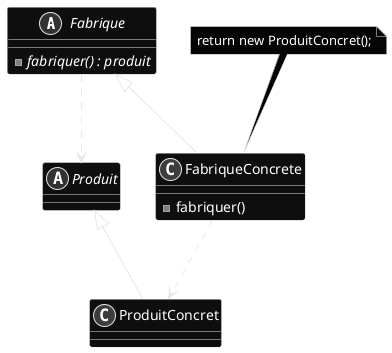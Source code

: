 @startuml Patron_Fabrique
skinparam backgroundcolor transparent
skinparam Monochrome reverse
abstract class Fabrique {
	-{abstract}fabriquer() : produit
}

abstract class Produit
Fabrique -[dashed]-> Produit : crée

class FabriqueConcrete extends Fabrique {
	-fabriquer()
}
note top: return new ProduitConcret();
class ProduitConcret extends Produit
FabriqueConcrete -[dashed]-> ProduitConcret : crée

@enduml